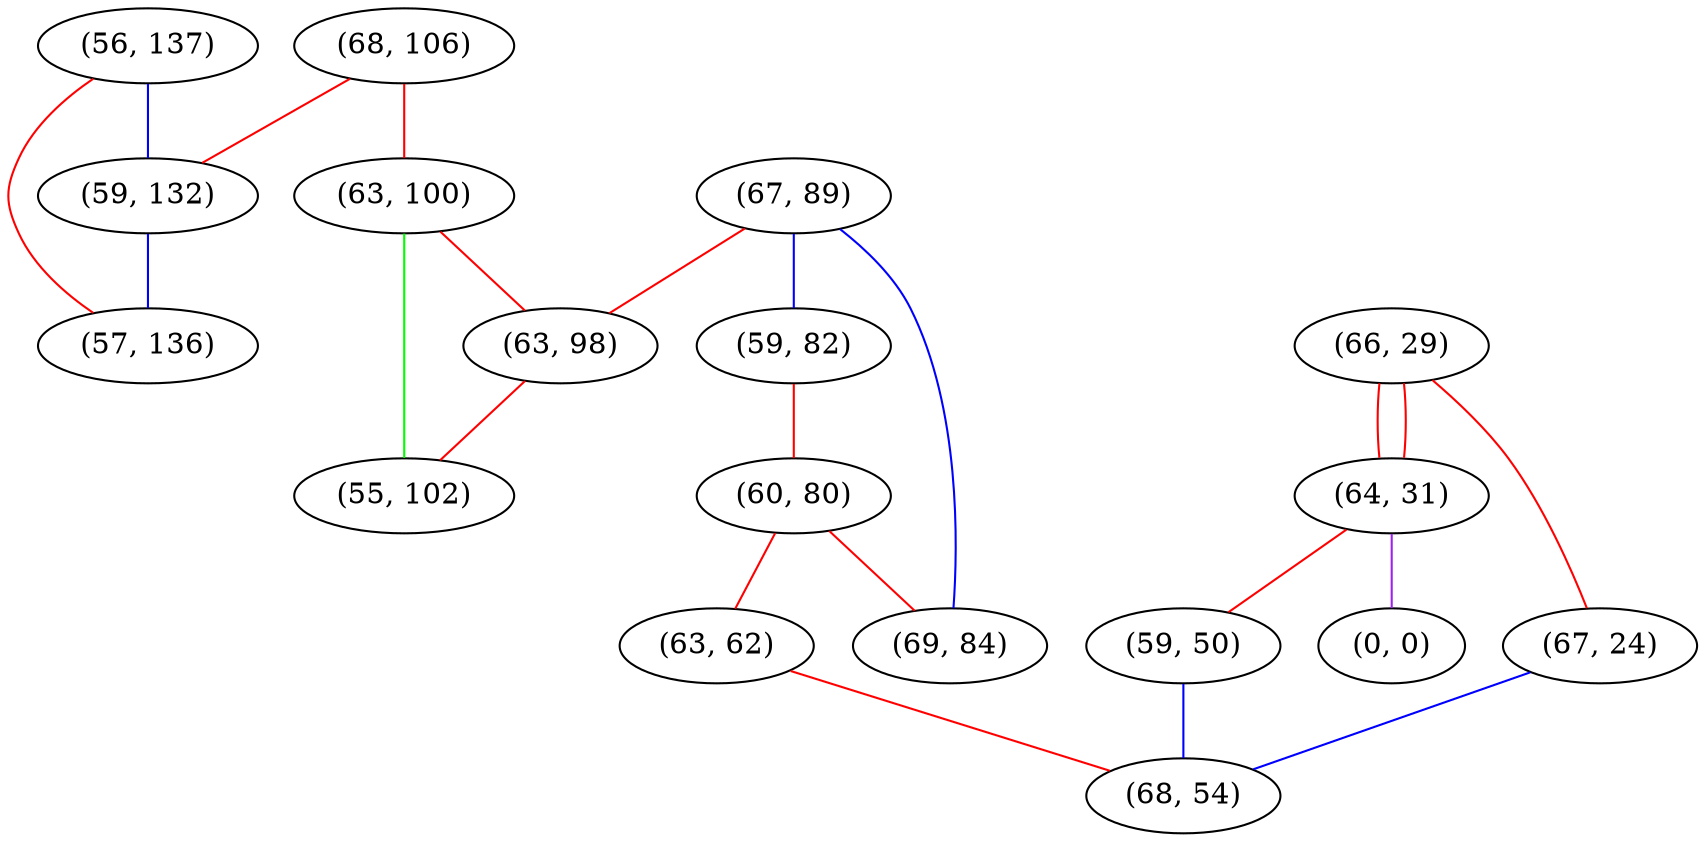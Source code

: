 graph "" {
"(56, 137)";
"(68, 106)";
"(66, 29)";
"(67, 89)";
"(64, 31)";
"(59, 82)";
"(60, 80)";
"(63, 100)";
"(67, 24)";
"(59, 50)";
"(63, 62)";
"(69, 84)";
"(0, 0)";
"(59, 132)";
"(68, 54)";
"(63, 98)";
"(55, 102)";
"(57, 136)";
"(56, 137)" -- "(57, 136)"  [color=red, key=0, weight=1];
"(56, 137)" -- "(59, 132)"  [color=blue, key=0, weight=3];
"(68, 106)" -- "(63, 100)"  [color=red, key=0, weight=1];
"(68, 106)" -- "(59, 132)"  [color=red, key=0, weight=1];
"(66, 29)" -- "(67, 24)"  [color=red, key=0, weight=1];
"(66, 29)" -- "(64, 31)"  [color=red, key=0, weight=1];
"(66, 29)" -- "(64, 31)"  [color=red, key=1, weight=1];
"(67, 89)" -- "(69, 84)"  [color=blue, key=0, weight=3];
"(67, 89)" -- "(59, 82)"  [color=blue, key=0, weight=3];
"(67, 89)" -- "(63, 98)"  [color=red, key=0, weight=1];
"(64, 31)" -- "(59, 50)"  [color=red, key=0, weight=1];
"(64, 31)" -- "(0, 0)"  [color=purple, key=0, weight=4];
"(59, 82)" -- "(60, 80)"  [color=red, key=0, weight=1];
"(60, 80)" -- "(63, 62)"  [color=red, key=0, weight=1];
"(60, 80)" -- "(69, 84)"  [color=red, key=0, weight=1];
"(63, 100)" -- "(55, 102)"  [color=green, key=0, weight=2];
"(63, 100)" -- "(63, 98)"  [color=red, key=0, weight=1];
"(67, 24)" -- "(68, 54)"  [color=blue, key=0, weight=3];
"(59, 50)" -- "(68, 54)"  [color=blue, key=0, weight=3];
"(63, 62)" -- "(68, 54)"  [color=red, key=0, weight=1];
"(59, 132)" -- "(57, 136)"  [color=blue, key=0, weight=3];
"(63, 98)" -- "(55, 102)"  [color=red, key=0, weight=1];
}
